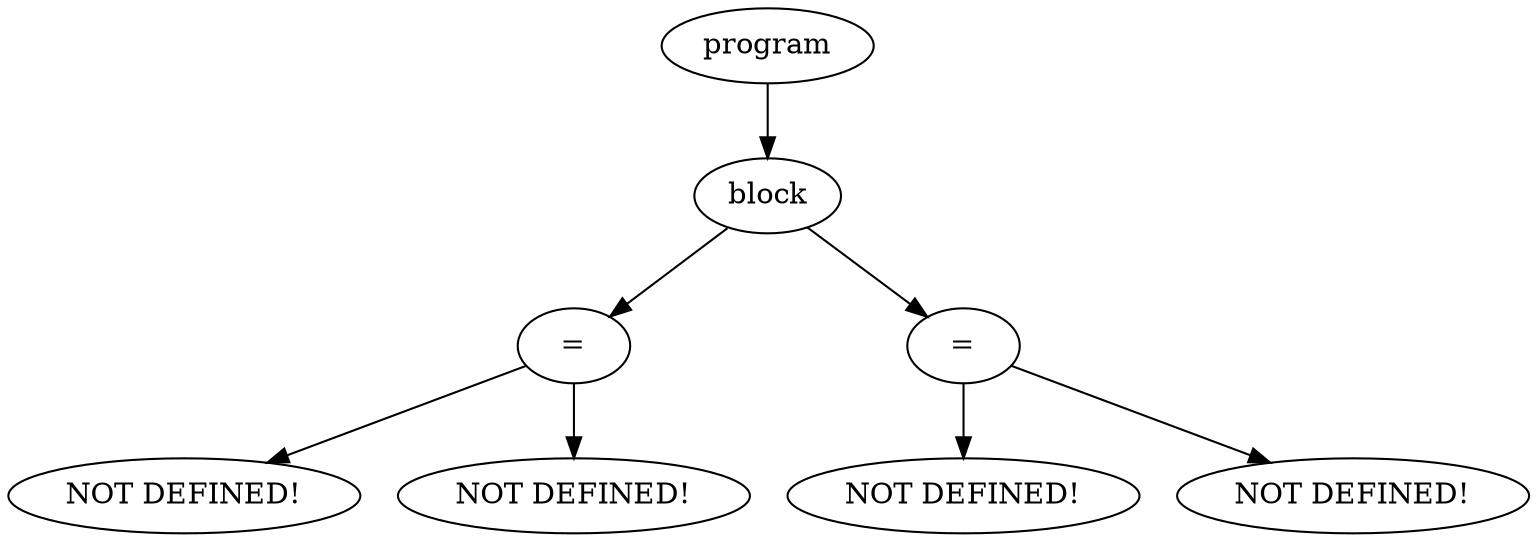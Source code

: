 digraph {
graph [ordering="out"];
node0[label="program"];
node1[label="block"];
node2[label="="];
node3[label="NOT DEFINED!"];
node2 -> node3;
node4[label="NOT DEFINED!"];
node2 -> node4;
node1 -> node2;
node5[label="="];
node6[label="NOT DEFINED!"];
node5 -> node6;
node7[label="NOT DEFINED!"];
node5 -> node7;
node1 -> node5;
node0 -> node1;
}
